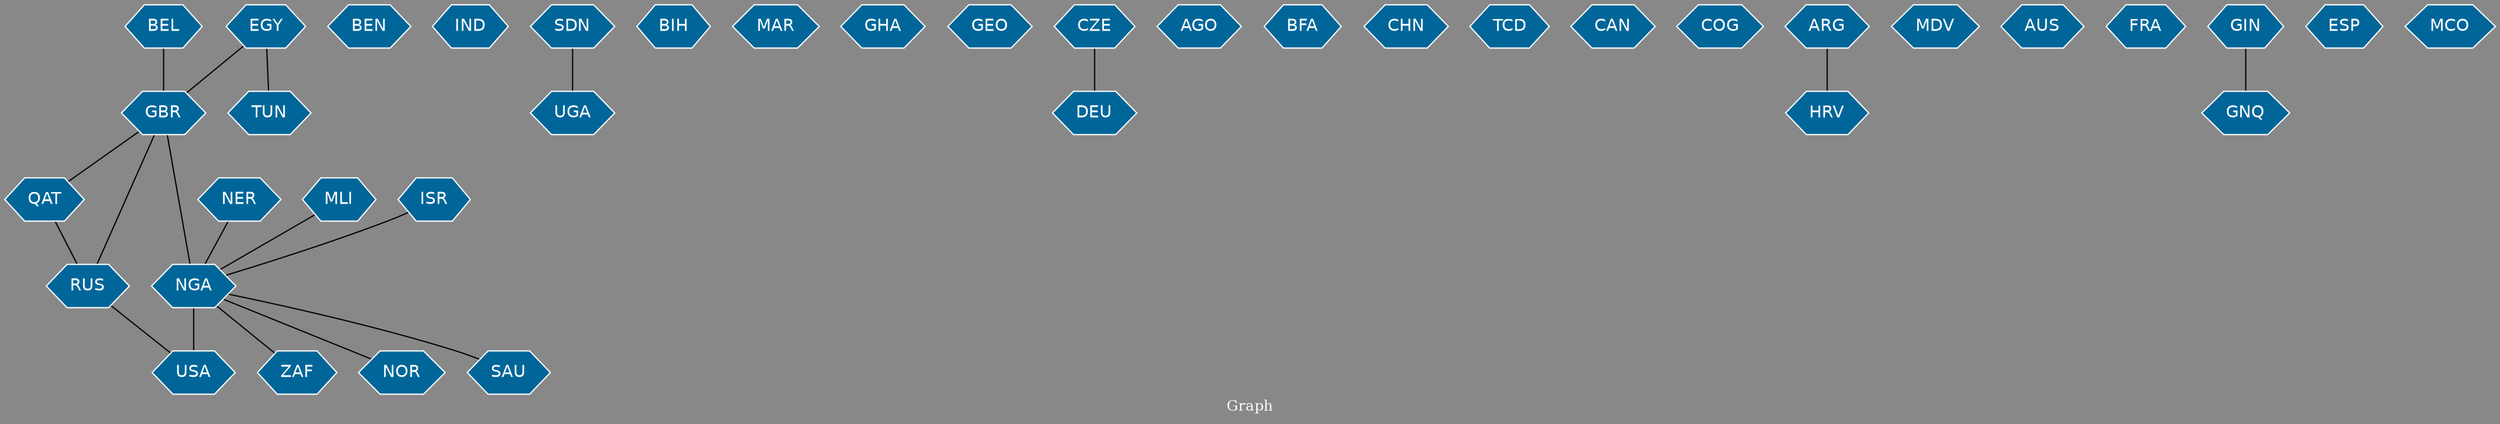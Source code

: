 // Countries together in item graph
graph {
	graph [bgcolor="#888888" fontcolor=white fontsize=12 label="Graph" outputorder=edgesfirst overlap=prism]
	node [color=white fillcolor="#006699" fontcolor=white fontname=Helvetica shape=hexagon style=filled]
	edge [arrowhead=open color=black fontcolor=white fontname=Courier fontsize=12]
		NGA [label=NGA]
		BEN [label=BEN]
		IND [label=IND]
		GBR [label=GBR]
		USA [label=USA]
		SDN [label=SDN]
		UGA [label=UGA]
		BIH [label=BIH]
		MAR [label=MAR]
		QAT [label=QAT]
		EGY [label=EGY]
		ZAF [label=ZAF]
		GHA [label=GHA]
		GEO [label=GEO]
		DEU [label=DEU]
		CZE [label=CZE]
		AGO [label=AGO]
		BFA [label=BFA]
		NER [label=NER]
		CHN [label=CHN]
		NOR [label=NOR]
		TCD [label=TCD]
		MLI [label=MLI]
		CAN [label=CAN]
		RUS [label=RUS]
		COG [label=COG]
		HRV [label=HRV]
		ARG [label=ARG]
		MDV [label=MDV]
		AUS [label=AUS]
		FRA [label=FRA]
		GIN [label=GIN]
		GNQ [label=GNQ]
		BEL [label=BEL]
		SAU [label=SAU]
		TUN [label=TUN]
		ISR [label=ISR]
		ESP [label=ESP]
		MCO [label=MCO]
			NGA -- NOR [weight=2]
			NER -- NGA [weight=1]
			GBR -- RUS [weight=1]
			QAT -- RUS [weight=1]
			MLI -- NGA [weight=2]
			NGA -- USA [weight=12]
			ARG -- HRV [weight=1]
			NGA -- SAU [weight=1]
			RUS -- USA [weight=1]
			EGY -- GBR [weight=1]
			BEL -- GBR [weight=1]
			EGY -- TUN [weight=1]
			CZE -- DEU [weight=1]
			GBR -- QAT [weight=1]
			SDN -- UGA [weight=1]
			GBR -- NGA [weight=4]
			ISR -- NGA [weight=1]
			GIN -- GNQ [weight=1]
			NGA -- ZAF [weight=1]
}
